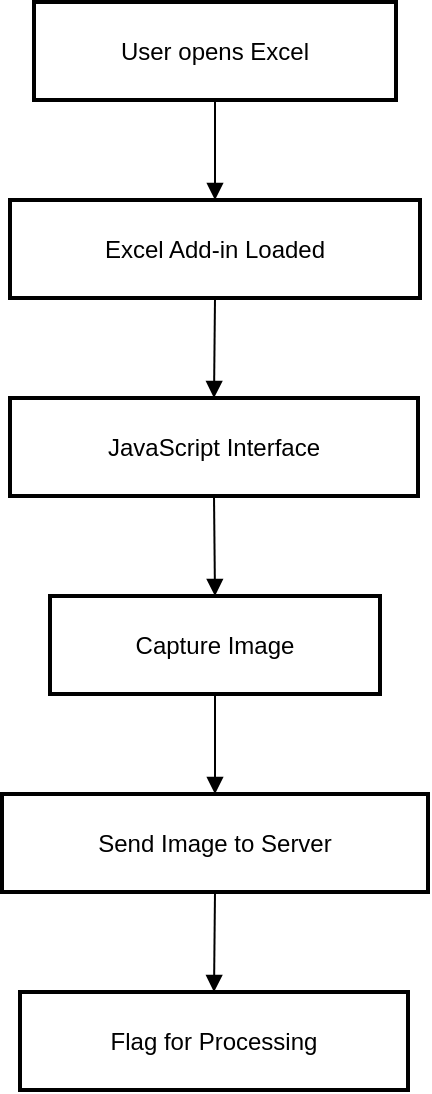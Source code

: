 <mxfile version="24.7.16">
  <diagram name="Page-1" id="vcLvQuhGtA5dJdjz-SyB">
    <mxGraphModel>
      <root>
        <mxCell id="0" />
        <mxCell id="1" parent="0" />
        <mxCell id="2" value="User opens Excel" style="whiteSpace=wrap;strokeWidth=2;" vertex="1" parent="1">
          <mxGeometry x="24" y="8" width="181" height="49" as="geometry" />
        </mxCell>
        <mxCell id="3" value="Excel Add-in Loaded" style="whiteSpace=wrap;strokeWidth=2;" vertex="1" parent="1">
          <mxGeometry x="12" y="107" width="205" height="49" as="geometry" />
        </mxCell>
        <mxCell id="4" value="JavaScript Interface" style="whiteSpace=wrap;strokeWidth=2;" vertex="1" parent="1">
          <mxGeometry x="12" y="206" width="204" height="49" as="geometry" />
        </mxCell>
        <mxCell id="5" value="Capture Image" style="whiteSpace=wrap;strokeWidth=2;" vertex="1" parent="1">
          <mxGeometry x="32" y="305" width="165" height="49" as="geometry" />
        </mxCell>
        <mxCell id="6" value="Send Image to Server" style="whiteSpace=wrap;strokeWidth=2;" vertex="1" parent="1">
          <mxGeometry x="8" y="404" width="213" height="49" as="geometry" />
        </mxCell>
        <mxCell id="7" value="Flag for Processing" style="whiteSpace=wrap;strokeWidth=2;" vertex="1" parent="1">
          <mxGeometry x="17" y="503" width="194" height="49" as="geometry" />
        </mxCell>
        <mxCell id="8" value="" style="curved=1;startArrow=none;endArrow=block;exitX=0.5;exitY=1;entryX=0.5;entryY=0;" edge="1" parent="1" source="2" target="3">
          <mxGeometry relative="1" as="geometry">
            <Array as="points" />
          </mxGeometry>
        </mxCell>
        <mxCell id="9" value="" style="curved=1;startArrow=none;endArrow=block;exitX=0.5;exitY=1;entryX=0.5;entryY=0;" edge="1" parent="1" source="3" target="4">
          <mxGeometry relative="1" as="geometry">
            <Array as="points" />
          </mxGeometry>
        </mxCell>
        <mxCell id="10" value="" style="curved=1;startArrow=none;endArrow=block;exitX=0.5;exitY=1;entryX=0.5;entryY=0;" edge="1" parent="1" source="4" target="5">
          <mxGeometry relative="1" as="geometry">
            <Array as="points" />
          </mxGeometry>
        </mxCell>
        <mxCell id="11" value="" style="curved=1;startArrow=none;endArrow=block;exitX=0.5;exitY=1;entryX=0.5;entryY=0;" edge="1" parent="1" source="5" target="6">
          <mxGeometry relative="1" as="geometry">
            <Array as="points" />
          </mxGeometry>
        </mxCell>
        <mxCell id="12" value="" style="curved=1;startArrow=none;endArrow=block;exitX=0.5;exitY=1;entryX=0.5;entryY=0;" edge="1" parent="1" source="6" target="7">
          <mxGeometry relative="1" as="geometry">
            <Array as="points" />
          </mxGeometry>
        </mxCell>
      </root>
    </mxGraphModel>
  </diagram>
</mxfile>

